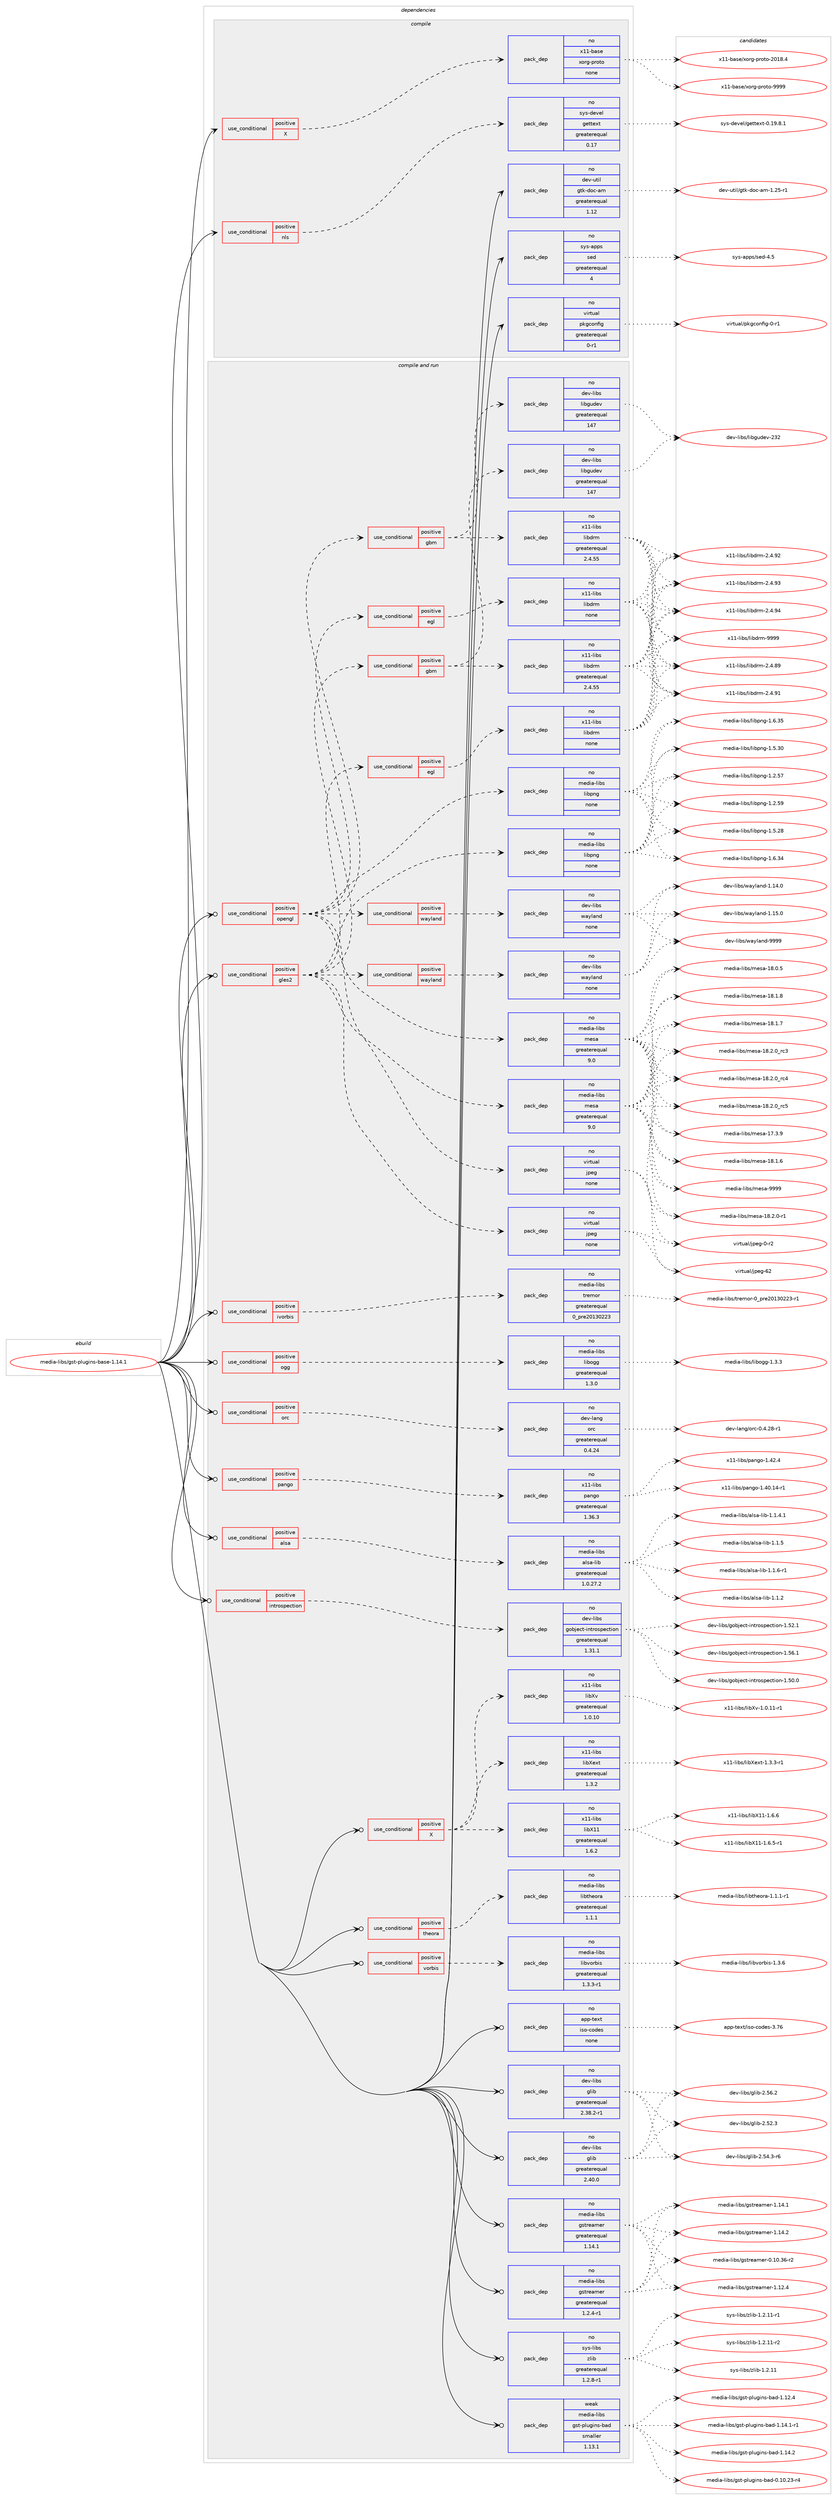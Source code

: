 digraph prolog {

# *************
# Graph options
# *************

newrank=true;
concentrate=true;
compound=true;
graph [rankdir=LR,fontname=Helvetica,fontsize=10,ranksep=1.5];#, ranksep=2.5, nodesep=0.2];
edge  [arrowhead=vee];
node  [fontname=Helvetica,fontsize=10];

# **********
# The ebuild
# **********

subgraph cluster_leftcol {
color=gray;
rank=same;
label=<<i>ebuild</i>>;
id [label="media-libs/gst-plugins-base-1.14.1", color=red, width=4, href="../media-libs/gst-plugins-base-1.14.1.svg"];
}

# ****************
# The dependencies
# ****************

subgraph cluster_midcol {
color=gray;
label=<<i>dependencies</i>>;
subgraph cluster_compile {
fillcolor="#eeeeee";
style=filled;
label=<<i>compile</i>>;
subgraph cond2302 {
dependency6822 [label=<<TABLE BORDER="0" CELLBORDER="1" CELLSPACING="0" CELLPADDING="4"><TR><TD ROWSPAN="3" CELLPADDING="10">use_conditional</TD></TR><TR><TD>positive</TD></TR><TR><TD>X</TD></TR></TABLE>>, shape=none, color=red];
subgraph pack4398 {
dependency6823 [label=<<TABLE BORDER="0" CELLBORDER="1" CELLSPACING="0" CELLPADDING="4" WIDTH="220"><TR><TD ROWSPAN="6" CELLPADDING="30">pack_dep</TD></TR><TR><TD WIDTH="110">no</TD></TR><TR><TD>x11-base</TD></TR><TR><TD>xorg-proto</TD></TR><TR><TD>none</TD></TR><TR><TD></TD></TR></TABLE>>, shape=none, color=blue];
}
dependency6822:e -> dependency6823:w [weight=20,style="dashed",arrowhead="vee"];
}
id:e -> dependency6822:w [weight=20,style="solid",arrowhead="vee"];
subgraph cond2303 {
dependency6824 [label=<<TABLE BORDER="0" CELLBORDER="1" CELLSPACING="0" CELLPADDING="4"><TR><TD ROWSPAN="3" CELLPADDING="10">use_conditional</TD></TR><TR><TD>positive</TD></TR><TR><TD>nls</TD></TR></TABLE>>, shape=none, color=red];
subgraph pack4399 {
dependency6825 [label=<<TABLE BORDER="0" CELLBORDER="1" CELLSPACING="0" CELLPADDING="4" WIDTH="220"><TR><TD ROWSPAN="6" CELLPADDING="30">pack_dep</TD></TR><TR><TD WIDTH="110">no</TD></TR><TR><TD>sys-devel</TD></TR><TR><TD>gettext</TD></TR><TR><TD>greaterequal</TD></TR><TR><TD>0.17</TD></TR></TABLE>>, shape=none, color=blue];
}
dependency6824:e -> dependency6825:w [weight=20,style="dashed",arrowhead="vee"];
}
id:e -> dependency6824:w [weight=20,style="solid",arrowhead="vee"];
subgraph pack4400 {
dependency6826 [label=<<TABLE BORDER="0" CELLBORDER="1" CELLSPACING="0" CELLPADDING="4" WIDTH="220"><TR><TD ROWSPAN="6" CELLPADDING="30">pack_dep</TD></TR><TR><TD WIDTH="110">no</TD></TR><TR><TD>dev-util</TD></TR><TR><TD>gtk-doc-am</TD></TR><TR><TD>greaterequal</TD></TR><TR><TD>1.12</TD></TR></TABLE>>, shape=none, color=blue];
}
id:e -> dependency6826:w [weight=20,style="solid",arrowhead="vee"];
subgraph pack4401 {
dependency6827 [label=<<TABLE BORDER="0" CELLBORDER="1" CELLSPACING="0" CELLPADDING="4" WIDTH="220"><TR><TD ROWSPAN="6" CELLPADDING="30">pack_dep</TD></TR><TR><TD WIDTH="110">no</TD></TR><TR><TD>sys-apps</TD></TR><TR><TD>sed</TD></TR><TR><TD>greaterequal</TD></TR><TR><TD>4</TD></TR></TABLE>>, shape=none, color=blue];
}
id:e -> dependency6827:w [weight=20,style="solid",arrowhead="vee"];
subgraph pack4402 {
dependency6828 [label=<<TABLE BORDER="0" CELLBORDER="1" CELLSPACING="0" CELLPADDING="4" WIDTH="220"><TR><TD ROWSPAN="6" CELLPADDING="30">pack_dep</TD></TR><TR><TD WIDTH="110">no</TD></TR><TR><TD>virtual</TD></TR><TR><TD>pkgconfig</TD></TR><TR><TD>greaterequal</TD></TR><TR><TD>0-r1</TD></TR></TABLE>>, shape=none, color=blue];
}
id:e -> dependency6828:w [weight=20,style="solid",arrowhead="vee"];
}
subgraph cluster_compileandrun {
fillcolor="#eeeeee";
style=filled;
label=<<i>compile and run</i>>;
subgraph cond2304 {
dependency6829 [label=<<TABLE BORDER="0" CELLBORDER="1" CELLSPACING="0" CELLPADDING="4"><TR><TD ROWSPAN="3" CELLPADDING="10">use_conditional</TD></TR><TR><TD>positive</TD></TR><TR><TD>X</TD></TR></TABLE>>, shape=none, color=red];
subgraph pack4403 {
dependency6830 [label=<<TABLE BORDER="0" CELLBORDER="1" CELLSPACING="0" CELLPADDING="4" WIDTH="220"><TR><TD ROWSPAN="6" CELLPADDING="30">pack_dep</TD></TR><TR><TD WIDTH="110">no</TD></TR><TR><TD>x11-libs</TD></TR><TR><TD>libX11</TD></TR><TR><TD>greaterequal</TD></TR><TR><TD>1.6.2</TD></TR></TABLE>>, shape=none, color=blue];
}
dependency6829:e -> dependency6830:w [weight=20,style="dashed",arrowhead="vee"];
subgraph pack4404 {
dependency6831 [label=<<TABLE BORDER="0" CELLBORDER="1" CELLSPACING="0" CELLPADDING="4" WIDTH="220"><TR><TD ROWSPAN="6" CELLPADDING="30">pack_dep</TD></TR><TR><TD WIDTH="110">no</TD></TR><TR><TD>x11-libs</TD></TR><TR><TD>libXext</TD></TR><TR><TD>greaterequal</TD></TR><TR><TD>1.3.2</TD></TR></TABLE>>, shape=none, color=blue];
}
dependency6829:e -> dependency6831:w [weight=20,style="dashed",arrowhead="vee"];
subgraph pack4405 {
dependency6832 [label=<<TABLE BORDER="0" CELLBORDER="1" CELLSPACING="0" CELLPADDING="4" WIDTH="220"><TR><TD ROWSPAN="6" CELLPADDING="30">pack_dep</TD></TR><TR><TD WIDTH="110">no</TD></TR><TR><TD>x11-libs</TD></TR><TR><TD>libXv</TD></TR><TR><TD>greaterequal</TD></TR><TR><TD>1.0.10</TD></TR></TABLE>>, shape=none, color=blue];
}
dependency6829:e -> dependency6832:w [weight=20,style="dashed",arrowhead="vee"];
}
id:e -> dependency6829:w [weight=20,style="solid",arrowhead="odotvee"];
subgraph cond2305 {
dependency6833 [label=<<TABLE BORDER="0" CELLBORDER="1" CELLSPACING="0" CELLPADDING="4"><TR><TD ROWSPAN="3" CELLPADDING="10">use_conditional</TD></TR><TR><TD>positive</TD></TR><TR><TD>alsa</TD></TR></TABLE>>, shape=none, color=red];
subgraph pack4406 {
dependency6834 [label=<<TABLE BORDER="0" CELLBORDER="1" CELLSPACING="0" CELLPADDING="4" WIDTH="220"><TR><TD ROWSPAN="6" CELLPADDING="30">pack_dep</TD></TR><TR><TD WIDTH="110">no</TD></TR><TR><TD>media-libs</TD></TR><TR><TD>alsa-lib</TD></TR><TR><TD>greaterequal</TD></TR><TR><TD>1.0.27.2</TD></TR></TABLE>>, shape=none, color=blue];
}
dependency6833:e -> dependency6834:w [weight=20,style="dashed",arrowhead="vee"];
}
id:e -> dependency6833:w [weight=20,style="solid",arrowhead="odotvee"];
subgraph cond2306 {
dependency6835 [label=<<TABLE BORDER="0" CELLBORDER="1" CELLSPACING="0" CELLPADDING="4"><TR><TD ROWSPAN="3" CELLPADDING="10">use_conditional</TD></TR><TR><TD>positive</TD></TR><TR><TD>gles2</TD></TR></TABLE>>, shape=none, color=red];
subgraph pack4407 {
dependency6836 [label=<<TABLE BORDER="0" CELLBORDER="1" CELLSPACING="0" CELLPADDING="4" WIDTH="220"><TR><TD ROWSPAN="6" CELLPADDING="30">pack_dep</TD></TR><TR><TD WIDTH="110">no</TD></TR><TR><TD>media-libs</TD></TR><TR><TD>mesa</TD></TR><TR><TD>greaterequal</TD></TR><TR><TD>9.0</TD></TR></TABLE>>, shape=none, color=blue];
}
dependency6835:e -> dependency6836:w [weight=20,style="dashed",arrowhead="vee"];
subgraph cond2307 {
dependency6837 [label=<<TABLE BORDER="0" CELLBORDER="1" CELLSPACING="0" CELLPADDING="4"><TR><TD ROWSPAN="3" CELLPADDING="10">use_conditional</TD></TR><TR><TD>positive</TD></TR><TR><TD>egl</TD></TR></TABLE>>, shape=none, color=red];
subgraph pack4408 {
dependency6838 [label=<<TABLE BORDER="0" CELLBORDER="1" CELLSPACING="0" CELLPADDING="4" WIDTH="220"><TR><TD ROWSPAN="6" CELLPADDING="30">pack_dep</TD></TR><TR><TD WIDTH="110">no</TD></TR><TR><TD>x11-libs</TD></TR><TR><TD>libdrm</TD></TR><TR><TD>none</TD></TR><TR><TD></TD></TR></TABLE>>, shape=none, color=blue];
}
dependency6837:e -> dependency6838:w [weight=20,style="dashed",arrowhead="vee"];
}
dependency6835:e -> dependency6837:w [weight=20,style="dashed",arrowhead="vee"];
subgraph cond2308 {
dependency6839 [label=<<TABLE BORDER="0" CELLBORDER="1" CELLSPACING="0" CELLPADDING="4"><TR><TD ROWSPAN="3" CELLPADDING="10">use_conditional</TD></TR><TR><TD>positive</TD></TR><TR><TD>gbm</TD></TR></TABLE>>, shape=none, color=red];
subgraph pack4409 {
dependency6840 [label=<<TABLE BORDER="0" CELLBORDER="1" CELLSPACING="0" CELLPADDING="4" WIDTH="220"><TR><TD ROWSPAN="6" CELLPADDING="30">pack_dep</TD></TR><TR><TD WIDTH="110">no</TD></TR><TR><TD>dev-libs</TD></TR><TR><TD>libgudev</TD></TR><TR><TD>greaterequal</TD></TR><TR><TD>147</TD></TR></TABLE>>, shape=none, color=blue];
}
dependency6839:e -> dependency6840:w [weight=20,style="dashed",arrowhead="vee"];
subgraph pack4410 {
dependency6841 [label=<<TABLE BORDER="0" CELLBORDER="1" CELLSPACING="0" CELLPADDING="4" WIDTH="220"><TR><TD ROWSPAN="6" CELLPADDING="30">pack_dep</TD></TR><TR><TD WIDTH="110">no</TD></TR><TR><TD>x11-libs</TD></TR><TR><TD>libdrm</TD></TR><TR><TD>greaterequal</TD></TR><TR><TD>2.4.55</TD></TR></TABLE>>, shape=none, color=blue];
}
dependency6839:e -> dependency6841:w [weight=20,style="dashed",arrowhead="vee"];
}
dependency6835:e -> dependency6839:w [weight=20,style="dashed",arrowhead="vee"];
subgraph cond2309 {
dependency6842 [label=<<TABLE BORDER="0" CELLBORDER="1" CELLSPACING="0" CELLPADDING="4"><TR><TD ROWSPAN="3" CELLPADDING="10">use_conditional</TD></TR><TR><TD>positive</TD></TR><TR><TD>wayland</TD></TR></TABLE>>, shape=none, color=red];
subgraph pack4411 {
dependency6843 [label=<<TABLE BORDER="0" CELLBORDER="1" CELLSPACING="0" CELLPADDING="4" WIDTH="220"><TR><TD ROWSPAN="6" CELLPADDING="30">pack_dep</TD></TR><TR><TD WIDTH="110">no</TD></TR><TR><TD>dev-libs</TD></TR><TR><TD>wayland</TD></TR><TR><TD>none</TD></TR><TR><TD></TD></TR></TABLE>>, shape=none, color=blue];
}
dependency6842:e -> dependency6843:w [weight=20,style="dashed",arrowhead="vee"];
}
dependency6835:e -> dependency6842:w [weight=20,style="dashed",arrowhead="vee"];
subgraph pack4412 {
dependency6844 [label=<<TABLE BORDER="0" CELLBORDER="1" CELLSPACING="0" CELLPADDING="4" WIDTH="220"><TR><TD ROWSPAN="6" CELLPADDING="30">pack_dep</TD></TR><TR><TD WIDTH="110">no</TD></TR><TR><TD>media-libs</TD></TR><TR><TD>libpng</TD></TR><TR><TD>none</TD></TR><TR><TD></TD></TR></TABLE>>, shape=none, color=blue];
}
dependency6835:e -> dependency6844:w [weight=20,style="dashed",arrowhead="vee"];
subgraph pack4413 {
dependency6845 [label=<<TABLE BORDER="0" CELLBORDER="1" CELLSPACING="0" CELLPADDING="4" WIDTH="220"><TR><TD ROWSPAN="6" CELLPADDING="30">pack_dep</TD></TR><TR><TD WIDTH="110">no</TD></TR><TR><TD>virtual</TD></TR><TR><TD>jpeg</TD></TR><TR><TD>none</TD></TR><TR><TD></TD></TR></TABLE>>, shape=none, color=blue];
}
dependency6835:e -> dependency6845:w [weight=20,style="dashed",arrowhead="vee"];
}
id:e -> dependency6835:w [weight=20,style="solid",arrowhead="odotvee"];
subgraph cond2310 {
dependency6846 [label=<<TABLE BORDER="0" CELLBORDER="1" CELLSPACING="0" CELLPADDING="4"><TR><TD ROWSPAN="3" CELLPADDING="10">use_conditional</TD></TR><TR><TD>positive</TD></TR><TR><TD>introspection</TD></TR></TABLE>>, shape=none, color=red];
subgraph pack4414 {
dependency6847 [label=<<TABLE BORDER="0" CELLBORDER="1" CELLSPACING="0" CELLPADDING="4" WIDTH="220"><TR><TD ROWSPAN="6" CELLPADDING="30">pack_dep</TD></TR><TR><TD WIDTH="110">no</TD></TR><TR><TD>dev-libs</TD></TR><TR><TD>gobject-introspection</TD></TR><TR><TD>greaterequal</TD></TR><TR><TD>1.31.1</TD></TR></TABLE>>, shape=none, color=blue];
}
dependency6846:e -> dependency6847:w [weight=20,style="dashed",arrowhead="vee"];
}
id:e -> dependency6846:w [weight=20,style="solid",arrowhead="odotvee"];
subgraph cond2311 {
dependency6848 [label=<<TABLE BORDER="0" CELLBORDER="1" CELLSPACING="0" CELLPADDING="4"><TR><TD ROWSPAN="3" CELLPADDING="10">use_conditional</TD></TR><TR><TD>positive</TD></TR><TR><TD>ivorbis</TD></TR></TABLE>>, shape=none, color=red];
subgraph pack4415 {
dependency6849 [label=<<TABLE BORDER="0" CELLBORDER="1" CELLSPACING="0" CELLPADDING="4" WIDTH="220"><TR><TD ROWSPAN="6" CELLPADDING="30">pack_dep</TD></TR><TR><TD WIDTH="110">no</TD></TR><TR><TD>media-libs</TD></TR><TR><TD>tremor</TD></TR><TR><TD>greaterequal</TD></TR><TR><TD>0_pre20130223</TD></TR></TABLE>>, shape=none, color=blue];
}
dependency6848:e -> dependency6849:w [weight=20,style="dashed",arrowhead="vee"];
}
id:e -> dependency6848:w [weight=20,style="solid",arrowhead="odotvee"];
subgraph cond2312 {
dependency6850 [label=<<TABLE BORDER="0" CELLBORDER="1" CELLSPACING="0" CELLPADDING="4"><TR><TD ROWSPAN="3" CELLPADDING="10">use_conditional</TD></TR><TR><TD>positive</TD></TR><TR><TD>ogg</TD></TR></TABLE>>, shape=none, color=red];
subgraph pack4416 {
dependency6851 [label=<<TABLE BORDER="0" CELLBORDER="1" CELLSPACING="0" CELLPADDING="4" WIDTH="220"><TR><TD ROWSPAN="6" CELLPADDING="30">pack_dep</TD></TR><TR><TD WIDTH="110">no</TD></TR><TR><TD>media-libs</TD></TR><TR><TD>libogg</TD></TR><TR><TD>greaterequal</TD></TR><TR><TD>1.3.0</TD></TR></TABLE>>, shape=none, color=blue];
}
dependency6850:e -> dependency6851:w [weight=20,style="dashed",arrowhead="vee"];
}
id:e -> dependency6850:w [weight=20,style="solid",arrowhead="odotvee"];
subgraph cond2313 {
dependency6852 [label=<<TABLE BORDER="0" CELLBORDER="1" CELLSPACING="0" CELLPADDING="4"><TR><TD ROWSPAN="3" CELLPADDING="10">use_conditional</TD></TR><TR><TD>positive</TD></TR><TR><TD>opengl</TD></TR></TABLE>>, shape=none, color=red];
subgraph pack4417 {
dependency6853 [label=<<TABLE BORDER="0" CELLBORDER="1" CELLSPACING="0" CELLPADDING="4" WIDTH="220"><TR><TD ROWSPAN="6" CELLPADDING="30">pack_dep</TD></TR><TR><TD WIDTH="110">no</TD></TR><TR><TD>media-libs</TD></TR><TR><TD>mesa</TD></TR><TR><TD>greaterequal</TD></TR><TR><TD>9.0</TD></TR></TABLE>>, shape=none, color=blue];
}
dependency6852:e -> dependency6853:w [weight=20,style="dashed",arrowhead="vee"];
subgraph cond2314 {
dependency6854 [label=<<TABLE BORDER="0" CELLBORDER="1" CELLSPACING="0" CELLPADDING="4"><TR><TD ROWSPAN="3" CELLPADDING="10">use_conditional</TD></TR><TR><TD>positive</TD></TR><TR><TD>egl</TD></TR></TABLE>>, shape=none, color=red];
subgraph pack4418 {
dependency6855 [label=<<TABLE BORDER="0" CELLBORDER="1" CELLSPACING="0" CELLPADDING="4" WIDTH="220"><TR><TD ROWSPAN="6" CELLPADDING="30">pack_dep</TD></TR><TR><TD WIDTH="110">no</TD></TR><TR><TD>x11-libs</TD></TR><TR><TD>libdrm</TD></TR><TR><TD>none</TD></TR><TR><TD></TD></TR></TABLE>>, shape=none, color=blue];
}
dependency6854:e -> dependency6855:w [weight=20,style="dashed",arrowhead="vee"];
}
dependency6852:e -> dependency6854:w [weight=20,style="dashed",arrowhead="vee"];
subgraph cond2315 {
dependency6856 [label=<<TABLE BORDER="0" CELLBORDER="1" CELLSPACING="0" CELLPADDING="4"><TR><TD ROWSPAN="3" CELLPADDING="10">use_conditional</TD></TR><TR><TD>positive</TD></TR><TR><TD>gbm</TD></TR></TABLE>>, shape=none, color=red];
subgraph pack4419 {
dependency6857 [label=<<TABLE BORDER="0" CELLBORDER="1" CELLSPACING="0" CELLPADDING="4" WIDTH="220"><TR><TD ROWSPAN="6" CELLPADDING="30">pack_dep</TD></TR><TR><TD WIDTH="110">no</TD></TR><TR><TD>dev-libs</TD></TR><TR><TD>libgudev</TD></TR><TR><TD>greaterequal</TD></TR><TR><TD>147</TD></TR></TABLE>>, shape=none, color=blue];
}
dependency6856:e -> dependency6857:w [weight=20,style="dashed",arrowhead="vee"];
subgraph pack4420 {
dependency6858 [label=<<TABLE BORDER="0" CELLBORDER="1" CELLSPACING="0" CELLPADDING="4" WIDTH="220"><TR><TD ROWSPAN="6" CELLPADDING="30">pack_dep</TD></TR><TR><TD WIDTH="110">no</TD></TR><TR><TD>x11-libs</TD></TR><TR><TD>libdrm</TD></TR><TR><TD>greaterequal</TD></TR><TR><TD>2.4.55</TD></TR></TABLE>>, shape=none, color=blue];
}
dependency6856:e -> dependency6858:w [weight=20,style="dashed",arrowhead="vee"];
}
dependency6852:e -> dependency6856:w [weight=20,style="dashed",arrowhead="vee"];
subgraph cond2316 {
dependency6859 [label=<<TABLE BORDER="0" CELLBORDER="1" CELLSPACING="0" CELLPADDING="4"><TR><TD ROWSPAN="3" CELLPADDING="10">use_conditional</TD></TR><TR><TD>positive</TD></TR><TR><TD>wayland</TD></TR></TABLE>>, shape=none, color=red];
subgraph pack4421 {
dependency6860 [label=<<TABLE BORDER="0" CELLBORDER="1" CELLSPACING="0" CELLPADDING="4" WIDTH="220"><TR><TD ROWSPAN="6" CELLPADDING="30">pack_dep</TD></TR><TR><TD WIDTH="110">no</TD></TR><TR><TD>dev-libs</TD></TR><TR><TD>wayland</TD></TR><TR><TD>none</TD></TR><TR><TD></TD></TR></TABLE>>, shape=none, color=blue];
}
dependency6859:e -> dependency6860:w [weight=20,style="dashed",arrowhead="vee"];
}
dependency6852:e -> dependency6859:w [weight=20,style="dashed",arrowhead="vee"];
subgraph pack4422 {
dependency6861 [label=<<TABLE BORDER="0" CELLBORDER="1" CELLSPACING="0" CELLPADDING="4" WIDTH="220"><TR><TD ROWSPAN="6" CELLPADDING="30">pack_dep</TD></TR><TR><TD WIDTH="110">no</TD></TR><TR><TD>media-libs</TD></TR><TR><TD>libpng</TD></TR><TR><TD>none</TD></TR><TR><TD></TD></TR></TABLE>>, shape=none, color=blue];
}
dependency6852:e -> dependency6861:w [weight=20,style="dashed",arrowhead="vee"];
subgraph pack4423 {
dependency6862 [label=<<TABLE BORDER="0" CELLBORDER="1" CELLSPACING="0" CELLPADDING="4" WIDTH="220"><TR><TD ROWSPAN="6" CELLPADDING="30">pack_dep</TD></TR><TR><TD WIDTH="110">no</TD></TR><TR><TD>virtual</TD></TR><TR><TD>jpeg</TD></TR><TR><TD>none</TD></TR><TR><TD></TD></TR></TABLE>>, shape=none, color=blue];
}
dependency6852:e -> dependency6862:w [weight=20,style="dashed",arrowhead="vee"];
}
id:e -> dependency6852:w [weight=20,style="solid",arrowhead="odotvee"];
subgraph cond2317 {
dependency6863 [label=<<TABLE BORDER="0" CELLBORDER="1" CELLSPACING="0" CELLPADDING="4"><TR><TD ROWSPAN="3" CELLPADDING="10">use_conditional</TD></TR><TR><TD>positive</TD></TR><TR><TD>orc</TD></TR></TABLE>>, shape=none, color=red];
subgraph pack4424 {
dependency6864 [label=<<TABLE BORDER="0" CELLBORDER="1" CELLSPACING="0" CELLPADDING="4" WIDTH="220"><TR><TD ROWSPAN="6" CELLPADDING="30">pack_dep</TD></TR><TR><TD WIDTH="110">no</TD></TR><TR><TD>dev-lang</TD></TR><TR><TD>orc</TD></TR><TR><TD>greaterequal</TD></TR><TR><TD>0.4.24</TD></TR></TABLE>>, shape=none, color=blue];
}
dependency6863:e -> dependency6864:w [weight=20,style="dashed",arrowhead="vee"];
}
id:e -> dependency6863:w [weight=20,style="solid",arrowhead="odotvee"];
subgraph cond2318 {
dependency6865 [label=<<TABLE BORDER="0" CELLBORDER="1" CELLSPACING="0" CELLPADDING="4"><TR><TD ROWSPAN="3" CELLPADDING="10">use_conditional</TD></TR><TR><TD>positive</TD></TR><TR><TD>pango</TD></TR></TABLE>>, shape=none, color=red];
subgraph pack4425 {
dependency6866 [label=<<TABLE BORDER="0" CELLBORDER="1" CELLSPACING="0" CELLPADDING="4" WIDTH="220"><TR><TD ROWSPAN="6" CELLPADDING="30">pack_dep</TD></TR><TR><TD WIDTH="110">no</TD></TR><TR><TD>x11-libs</TD></TR><TR><TD>pango</TD></TR><TR><TD>greaterequal</TD></TR><TR><TD>1.36.3</TD></TR></TABLE>>, shape=none, color=blue];
}
dependency6865:e -> dependency6866:w [weight=20,style="dashed",arrowhead="vee"];
}
id:e -> dependency6865:w [weight=20,style="solid",arrowhead="odotvee"];
subgraph cond2319 {
dependency6867 [label=<<TABLE BORDER="0" CELLBORDER="1" CELLSPACING="0" CELLPADDING="4"><TR><TD ROWSPAN="3" CELLPADDING="10">use_conditional</TD></TR><TR><TD>positive</TD></TR><TR><TD>theora</TD></TR></TABLE>>, shape=none, color=red];
subgraph pack4426 {
dependency6868 [label=<<TABLE BORDER="0" CELLBORDER="1" CELLSPACING="0" CELLPADDING="4" WIDTH="220"><TR><TD ROWSPAN="6" CELLPADDING="30">pack_dep</TD></TR><TR><TD WIDTH="110">no</TD></TR><TR><TD>media-libs</TD></TR><TR><TD>libtheora</TD></TR><TR><TD>greaterequal</TD></TR><TR><TD>1.1.1</TD></TR></TABLE>>, shape=none, color=blue];
}
dependency6867:e -> dependency6868:w [weight=20,style="dashed",arrowhead="vee"];
}
id:e -> dependency6867:w [weight=20,style="solid",arrowhead="odotvee"];
subgraph cond2320 {
dependency6869 [label=<<TABLE BORDER="0" CELLBORDER="1" CELLSPACING="0" CELLPADDING="4"><TR><TD ROWSPAN="3" CELLPADDING="10">use_conditional</TD></TR><TR><TD>positive</TD></TR><TR><TD>vorbis</TD></TR></TABLE>>, shape=none, color=red];
subgraph pack4427 {
dependency6870 [label=<<TABLE BORDER="0" CELLBORDER="1" CELLSPACING="0" CELLPADDING="4" WIDTH="220"><TR><TD ROWSPAN="6" CELLPADDING="30">pack_dep</TD></TR><TR><TD WIDTH="110">no</TD></TR><TR><TD>media-libs</TD></TR><TR><TD>libvorbis</TD></TR><TR><TD>greaterequal</TD></TR><TR><TD>1.3.3-r1</TD></TR></TABLE>>, shape=none, color=blue];
}
dependency6869:e -> dependency6870:w [weight=20,style="dashed",arrowhead="vee"];
}
id:e -> dependency6869:w [weight=20,style="solid",arrowhead="odotvee"];
subgraph pack4428 {
dependency6871 [label=<<TABLE BORDER="0" CELLBORDER="1" CELLSPACING="0" CELLPADDING="4" WIDTH="220"><TR><TD ROWSPAN="6" CELLPADDING="30">pack_dep</TD></TR><TR><TD WIDTH="110">no</TD></TR><TR><TD>app-text</TD></TR><TR><TD>iso-codes</TD></TR><TR><TD>none</TD></TR><TR><TD></TD></TR></TABLE>>, shape=none, color=blue];
}
id:e -> dependency6871:w [weight=20,style="solid",arrowhead="odotvee"];
subgraph pack4429 {
dependency6872 [label=<<TABLE BORDER="0" CELLBORDER="1" CELLSPACING="0" CELLPADDING="4" WIDTH="220"><TR><TD ROWSPAN="6" CELLPADDING="30">pack_dep</TD></TR><TR><TD WIDTH="110">no</TD></TR><TR><TD>dev-libs</TD></TR><TR><TD>glib</TD></TR><TR><TD>greaterequal</TD></TR><TR><TD>2.38.2-r1</TD></TR></TABLE>>, shape=none, color=blue];
}
id:e -> dependency6872:w [weight=20,style="solid",arrowhead="odotvee"];
subgraph pack4430 {
dependency6873 [label=<<TABLE BORDER="0" CELLBORDER="1" CELLSPACING="0" CELLPADDING="4" WIDTH="220"><TR><TD ROWSPAN="6" CELLPADDING="30">pack_dep</TD></TR><TR><TD WIDTH="110">no</TD></TR><TR><TD>dev-libs</TD></TR><TR><TD>glib</TD></TR><TR><TD>greaterequal</TD></TR><TR><TD>2.40.0</TD></TR></TABLE>>, shape=none, color=blue];
}
id:e -> dependency6873:w [weight=20,style="solid",arrowhead="odotvee"];
subgraph pack4431 {
dependency6874 [label=<<TABLE BORDER="0" CELLBORDER="1" CELLSPACING="0" CELLPADDING="4" WIDTH="220"><TR><TD ROWSPAN="6" CELLPADDING="30">pack_dep</TD></TR><TR><TD WIDTH="110">no</TD></TR><TR><TD>media-libs</TD></TR><TR><TD>gstreamer</TD></TR><TR><TD>greaterequal</TD></TR><TR><TD>1.14.1</TD></TR></TABLE>>, shape=none, color=blue];
}
id:e -> dependency6874:w [weight=20,style="solid",arrowhead="odotvee"];
subgraph pack4432 {
dependency6875 [label=<<TABLE BORDER="0" CELLBORDER="1" CELLSPACING="0" CELLPADDING="4" WIDTH="220"><TR><TD ROWSPAN="6" CELLPADDING="30">pack_dep</TD></TR><TR><TD WIDTH="110">no</TD></TR><TR><TD>media-libs</TD></TR><TR><TD>gstreamer</TD></TR><TR><TD>greaterequal</TD></TR><TR><TD>1.2.4-r1</TD></TR></TABLE>>, shape=none, color=blue];
}
id:e -> dependency6875:w [weight=20,style="solid",arrowhead="odotvee"];
subgraph pack4433 {
dependency6876 [label=<<TABLE BORDER="0" CELLBORDER="1" CELLSPACING="0" CELLPADDING="4" WIDTH="220"><TR><TD ROWSPAN="6" CELLPADDING="30">pack_dep</TD></TR><TR><TD WIDTH="110">no</TD></TR><TR><TD>sys-libs</TD></TR><TR><TD>zlib</TD></TR><TR><TD>greaterequal</TD></TR><TR><TD>1.2.8-r1</TD></TR></TABLE>>, shape=none, color=blue];
}
id:e -> dependency6876:w [weight=20,style="solid",arrowhead="odotvee"];
subgraph pack4434 {
dependency6877 [label=<<TABLE BORDER="0" CELLBORDER="1" CELLSPACING="0" CELLPADDING="4" WIDTH="220"><TR><TD ROWSPAN="6" CELLPADDING="30">pack_dep</TD></TR><TR><TD WIDTH="110">weak</TD></TR><TR><TD>media-libs</TD></TR><TR><TD>gst-plugins-bad</TD></TR><TR><TD>smaller</TD></TR><TR><TD>1.13.1</TD></TR></TABLE>>, shape=none, color=blue];
}
id:e -> dependency6877:w [weight=20,style="solid",arrowhead="odotvee"];
}
subgraph cluster_run {
fillcolor="#eeeeee";
style=filled;
label=<<i>run</i>>;
}
}

# **************
# The candidates
# **************

subgraph cluster_choices {
rank=same;
color=gray;
label=<<i>candidates</i>>;

subgraph choice4398 {
color=black;
nodesep=1;
choice1204949459897115101471201111141034511211411111611145504849564652 [label="x11-base/xorg-proto-2018.4", color=red, width=4,href="../x11-base/xorg-proto-2018.4.svg"];
choice120494945989711510147120111114103451121141111161114557575757 [label="x11-base/xorg-proto-9999", color=red, width=4,href="../x11-base/xorg-proto-9999.svg"];
dependency6823:e -> choice1204949459897115101471201111141034511211411111611145504849564652:w [style=dotted,weight="100"];
dependency6823:e -> choice120494945989711510147120111114103451121141111161114557575757:w [style=dotted,weight="100"];
}
subgraph choice4399 {
color=black;
nodesep=1;
choice1151211154510010111810110847103101116116101120116454846495746564649 [label="sys-devel/gettext-0.19.8.1", color=red, width=4,href="../sys-devel/gettext-0.19.8.1.svg"];
dependency6825:e -> choice1151211154510010111810110847103101116116101120116454846495746564649:w [style=dotted,weight="100"];
}
subgraph choice4400 {
color=black;
nodesep=1;
choice10010111845117116105108471031161074510011199459710945494650534511449 [label="dev-util/gtk-doc-am-1.25-r1", color=red, width=4,href="../dev-util/gtk-doc-am-1.25-r1.svg"];
dependency6826:e -> choice10010111845117116105108471031161074510011199459710945494650534511449:w [style=dotted,weight="100"];
}
subgraph choice4401 {
color=black;
nodesep=1;
choice11512111545971121121154711510110045524653 [label="sys-apps/sed-4.5", color=red, width=4,href="../sys-apps/sed-4.5.svg"];
dependency6827:e -> choice11512111545971121121154711510110045524653:w [style=dotted,weight="100"];
}
subgraph choice4402 {
color=black;
nodesep=1;
choice11810511411611797108471121071039911111010210510345484511449 [label="virtual/pkgconfig-0-r1", color=red, width=4,href="../virtual/pkgconfig-0-r1.svg"];
dependency6828:e -> choice11810511411611797108471121071039911111010210510345484511449:w [style=dotted,weight="100"];
}
subgraph choice4403 {
color=black;
nodesep=1;
choice1204949451081059811547108105988849494549465446534511449 [label="x11-libs/libX11-1.6.5-r1", color=red, width=4,href="../x11-libs/libX11-1.6.5-r1.svg"];
choice120494945108105981154710810598884949454946544654 [label="x11-libs/libX11-1.6.6", color=red, width=4,href="../x11-libs/libX11-1.6.6.svg"];
dependency6830:e -> choice1204949451081059811547108105988849494549465446534511449:w [style=dotted,weight="100"];
dependency6830:e -> choice120494945108105981154710810598884949454946544654:w [style=dotted,weight="100"];
}
subgraph choice4404 {
color=black;
nodesep=1;
choice120494945108105981154710810598881011201164549465146514511449 [label="x11-libs/libXext-1.3.3-r1", color=red, width=4,href="../x11-libs/libXext-1.3.3-r1.svg"];
dependency6831:e -> choice120494945108105981154710810598881011201164549465146514511449:w [style=dotted,weight="100"];
}
subgraph choice4405 {
color=black;
nodesep=1;
choice12049494510810598115471081059888118454946484649494511449 [label="x11-libs/libXv-1.0.11-r1", color=red, width=4,href="../x11-libs/libXv-1.0.11-r1.svg"];
dependency6832:e -> choice12049494510810598115471081059888118454946484649494511449:w [style=dotted,weight="100"];
}
subgraph choice4406 {
color=black;
nodesep=1;
choice1091011001059745108105981154797108115974510810598454946494650 [label="media-libs/alsa-lib-1.1.2", color=red, width=4,href="../media-libs/alsa-lib-1.1.2.svg"];
choice10910110010597451081059811547971081159745108105984549464946524649 [label="media-libs/alsa-lib-1.1.4.1", color=red, width=4,href="../media-libs/alsa-lib-1.1.4.1.svg"];
choice1091011001059745108105981154797108115974510810598454946494653 [label="media-libs/alsa-lib-1.1.5", color=red, width=4,href="../media-libs/alsa-lib-1.1.5.svg"];
choice10910110010597451081059811547971081159745108105984549464946544511449 [label="media-libs/alsa-lib-1.1.6-r1", color=red, width=4,href="../media-libs/alsa-lib-1.1.6-r1.svg"];
dependency6834:e -> choice1091011001059745108105981154797108115974510810598454946494650:w [style=dotted,weight="100"];
dependency6834:e -> choice10910110010597451081059811547971081159745108105984549464946524649:w [style=dotted,weight="100"];
dependency6834:e -> choice1091011001059745108105981154797108115974510810598454946494653:w [style=dotted,weight="100"];
dependency6834:e -> choice10910110010597451081059811547971081159745108105984549464946544511449:w [style=dotted,weight="100"];
}
subgraph choice4407 {
color=black;
nodesep=1;
choice109101100105974510810598115471091011159745495646484653 [label="media-libs/mesa-18.0.5", color=red, width=4,href="../media-libs/mesa-18.0.5.svg"];
choice109101100105974510810598115471091011159745495646494655 [label="media-libs/mesa-18.1.7", color=red, width=4,href="../media-libs/mesa-18.1.7.svg"];
choice109101100105974510810598115471091011159745495646504648951149951 [label="media-libs/mesa-18.2.0_rc3", color=red, width=4,href="../media-libs/mesa-18.2.0_rc3.svg"];
choice109101100105974510810598115471091011159745495646504648951149952 [label="media-libs/mesa-18.2.0_rc4", color=red, width=4,href="../media-libs/mesa-18.2.0_rc4.svg"];
choice109101100105974510810598115471091011159745495646504648951149953 [label="media-libs/mesa-18.2.0_rc5", color=red, width=4,href="../media-libs/mesa-18.2.0_rc5.svg"];
choice109101100105974510810598115471091011159745495546514657 [label="media-libs/mesa-17.3.9", color=red, width=4,href="../media-libs/mesa-17.3.9.svg"];
choice109101100105974510810598115471091011159745495646494654 [label="media-libs/mesa-18.1.6", color=red, width=4,href="../media-libs/mesa-18.1.6.svg"];
choice109101100105974510810598115471091011159745495646494656 [label="media-libs/mesa-18.1.8", color=red, width=4,href="../media-libs/mesa-18.1.8.svg"];
choice1091011001059745108105981154710910111597454956465046484511449 [label="media-libs/mesa-18.2.0-r1", color=red, width=4,href="../media-libs/mesa-18.2.0-r1.svg"];
choice10910110010597451081059811547109101115974557575757 [label="media-libs/mesa-9999", color=red, width=4,href="../media-libs/mesa-9999.svg"];
dependency6836:e -> choice109101100105974510810598115471091011159745495646484653:w [style=dotted,weight="100"];
dependency6836:e -> choice109101100105974510810598115471091011159745495646494655:w [style=dotted,weight="100"];
dependency6836:e -> choice109101100105974510810598115471091011159745495646504648951149951:w [style=dotted,weight="100"];
dependency6836:e -> choice109101100105974510810598115471091011159745495646504648951149952:w [style=dotted,weight="100"];
dependency6836:e -> choice109101100105974510810598115471091011159745495646504648951149953:w [style=dotted,weight="100"];
dependency6836:e -> choice109101100105974510810598115471091011159745495546514657:w [style=dotted,weight="100"];
dependency6836:e -> choice109101100105974510810598115471091011159745495646494654:w [style=dotted,weight="100"];
dependency6836:e -> choice109101100105974510810598115471091011159745495646494656:w [style=dotted,weight="100"];
dependency6836:e -> choice1091011001059745108105981154710910111597454956465046484511449:w [style=dotted,weight="100"];
dependency6836:e -> choice10910110010597451081059811547109101115974557575757:w [style=dotted,weight="100"];
}
subgraph choice4408 {
color=black;
nodesep=1;
choice12049494510810598115471081059810011410945504652465657 [label="x11-libs/libdrm-2.4.89", color=red, width=4,href="../x11-libs/libdrm-2.4.89.svg"];
choice12049494510810598115471081059810011410945504652465749 [label="x11-libs/libdrm-2.4.91", color=red, width=4,href="../x11-libs/libdrm-2.4.91.svg"];
choice12049494510810598115471081059810011410945504652465750 [label="x11-libs/libdrm-2.4.92", color=red, width=4,href="../x11-libs/libdrm-2.4.92.svg"];
choice12049494510810598115471081059810011410945504652465751 [label="x11-libs/libdrm-2.4.93", color=red, width=4,href="../x11-libs/libdrm-2.4.93.svg"];
choice12049494510810598115471081059810011410945504652465752 [label="x11-libs/libdrm-2.4.94", color=red, width=4,href="../x11-libs/libdrm-2.4.94.svg"];
choice1204949451081059811547108105981001141094557575757 [label="x11-libs/libdrm-9999", color=red, width=4,href="../x11-libs/libdrm-9999.svg"];
dependency6838:e -> choice12049494510810598115471081059810011410945504652465657:w [style=dotted,weight="100"];
dependency6838:e -> choice12049494510810598115471081059810011410945504652465749:w [style=dotted,weight="100"];
dependency6838:e -> choice12049494510810598115471081059810011410945504652465750:w [style=dotted,weight="100"];
dependency6838:e -> choice12049494510810598115471081059810011410945504652465751:w [style=dotted,weight="100"];
dependency6838:e -> choice12049494510810598115471081059810011410945504652465752:w [style=dotted,weight="100"];
dependency6838:e -> choice1204949451081059811547108105981001141094557575757:w [style=dotted,weight="100"];
}
subgraph choice4409 {
color=black;
nodesep=1;
choice1001011184510810598115471081059810311710010111845505150 [label="dev-libs/libgudev-232", color=red, width=4,href="../dev-libs/libgudev-232.svg"];
dependency6840:e -> choice1001011184510810598115471081059810311710010111845505150:w [style=dotted,weight="100"];
}
subgraph choice4410 {
color=black;
nodesep=1;
choice12049494510810598115471081059810011410945504652465657 [label="x11-libs/libdrm-2.4.89", color=red, width=4,href="../x11-libs/libdrm-2.4.89.svg"];
choice12049494510810598115471081059810011410945504652465749 [label="x11-libs/libdrm-2.4.91", color=red, width=4,href="../x11-libs/libdrm-2.4.91.svg"];
choice12049494510810598115471081059810011410945504652465750 [label="x11-libs/libdrm-2.4.92", color=red, width=4,href="../x11-libs/libdrm-2.4.92.svg"];
choice12049494510810598115471081059810011410945504652465751 [label="x11-libs/libdrm-2.4.93", color=red, width=4,href="../x11-libs/libdrm-2.4.93.svg"];
choice12049494510810598115471081059810011410945504652465752 [label="x11-libs/libdrm-2.4.94", color=red, width=4,href="../x11-libs/libdrm-2.4.94.svg"];
choice1204949451081059811547108105981001141094557575757 [label="x11-libs/libdrm-9999", color=red, width=4,href="../x11-libs/libdrm-9999.svg"];
dependency6841:e -> choice12049494510810598115471081059810011410945504652465657:w [style=dotted,weight="100"];
dependency6841:e -> choice12049494510810598115471081059810011410945504652465749:w [style=dotted,weight="100"];
dependency6841:e -> choice12049494510810598115471081059810011410945504652465750:w [style=dotted,weight="100"];
dependency6841:e -> choice12049494510810598115471081059810011410945504652465751:w [style=dotted,weight="100"];
dependency6841:e -> choice12049494510810598115471081059810011410945504652465752:w [style=dotted,weight="100"];
dependency6841:e -> choice1204949451081059811547108105981001141094557575757:w [style=dotted,weight="100"];
}
subgraph choice4411 {
color=black;
nodesep=1;
choice100101118451081059811547119971211089711010045494649524648 [label="dev-libs/wayland-1.14.0", color=red, width=4,href="../dev-libs/wayland-1.14.0.svg"];
choice100101118451081059811547119971211089711010045494649534648 [label="dev-libs/wayland-1.15.0", color=red, width=4,href="../dev-libs/wayland-1.15.0.svg"];
choice10010111845108105981154711997121108971101004557575757 [label="dev-libs/wayland-9999", color=red, width=4,href="../dev-libs/wayland-9999.svg"];
dependency6843:e -> choice100101118451081059811547119971211089711010045494649524648:w [style=dotted,weight="100"];
dependency6843:e -> choice100101118451081059811547119971211089711010045494649534648:w [style=dotted,weight="100"];
dependency6843:e -> choice10010111845108105981154711997121108971101004557575757:w [style=dotted,weight="100"];
}
subgraph choice4412 {
color=black;
nodesep=1;
choice109101100105974510810598115471081059811211010345494650465355 [label="media-libs/libpng-1.2.57", color=red, width=4,href="../media-libs/libpng-1.2.57.svg"];
choice109101100105974510810598115471081059811211010345494650465357 [label="media-libs/libpng-1.2.59", color=red, width=4,href="../media-libs/libpng-1.2.59.svg"];
choice109101100105974510810598115471081059811211010345494653465056 [label="media-libs/libpng-1.5.28", color=red, width=4,href="../media-libs/libpng-1.5.28.svg"];
choice109101100105974510810598115471081059811211010345494653465148 [label="media-libs/libpng-1.5.30", color=red, width=4,href="../media-libs/libpng-1.5.30.svg"];
choice109101100105974510810598115471081059811211010345494654465152 [label="media-libs/libpng-1.6.34", color=red, width=4,href="../media-libs/libpng-1.6.34.svg"];
choice109101100105974510810598115471081059811211010345494654465153 [label="media-libs/libpng-1.6.35", color=red, width=4,href="../media-libs/libpng-1.6.35.svg"];
dependency6844:e -> choice109101100105974510810598115471081059811211010345494650465355:w [style=dotted,weight="100"];
dependency6844:e -> choice109101100105974510810598115471081059811211010345494650465357:w [style=dotted,weight="100"];
dependency6844:e -> choice109101100105974510810598115471081059811211010345494653465056:w [style=dotted,weight="100"];
dependency6844:e -> choice109101100105974510810598115471081059811211010345494653465148:w [style=dotted,weight="100"];
dependency6844:e -> choice109101100105974510810598115471081059811211010345494654465152:w [style=dotted,weight="100"];
dependency6844:e -> choice109101100105974510810598115471081059811211010345494654465153:w [style=dotted,weight="100"];
}
subgraph choice4413 {
color=black;
nodesep=1;
choice118105114116117971084710611210110345484511450 [label="virtual/jpeg-0-r2", color=red, width=4,href="../virtual/jpeg-0-r2.svg"];
choice1181051141161179710847106112101103455450 [label="virtual/jpeg-62", color=red, width=4,href="../virtual/jpeg-62.svg"];
dependency6845:e -> choice118105114116117971084710611210110345484511450:w [style=dotted,weight="100"];
dependency6845:e -> choice1181051141161179710847106112101103455450:w [style=dotted,weight="100"];
}
subgraph choice4414 {
color=black;
nodesep=1;
choice1001011184510810598115471031119810610199116451051101161141111151121019911610511111045494653484648 [label="dev-libs/gobject-introspection-1.50.0", color=red, width=4,href="../dev-libs/gobject-introspection-1.50.0.svg"];
choice1001011184510810598115471031119810610199116451051101161141111151121019911610511111045494653504649 [label="dev-libs/gobject-introspection-1.52.1", color=red, width=4,href="../dev-libs/gobject-introspection-1.52.1.svg"];
choice1001011184510810598115471031119810610199116451051101161141111151121019911610511111045494653544649 [label="dev-libs/gobject-introspection-1.56.1", color=red, width=4,href="../dev-libs/gobject-introspection-1.56.1.svg"];
dependency6847:e -> choice1001011184510810598115471031119810610199116451051101161141111151121019911610511111045494653484648:w [style=dotted,weight="100"];
dependency6847:e -> choice1001011184510810598115471031119810610199116451051101161141111151121019911610511111045494653504649:w [style=dotted,weight="100"];
dependency6847:e -> choice1001011184510810598115471031119810610199116451051101161141111151121019911610511111045494653544649:w [style=dotted,weight="100"];
}
subgraph choice4415 {
color=black;
nodesep=1;
choice1091011001059745108105981154711611410110911111445489511211410150484951485050514511449 [label="media-libs/tremor-0_pre20130223-r1", color=red, width=4,href="../media-libs/tremor-0_pre20130223-r1.svg"];
dependency6849:e -> choice1091011001059745108105981154711611410110911111445489511211410150484951485050514511449:w [style=dotted,weight="100"];
}
subgraph choice4416 {
color=black;
nodesep=1;
choice1091011001059745108105981154710810598111103103454946514651 [label="media-libs/libogg-1.3.3", color=red, width=4,href="../media-libs/libogg-1.3.3.svg"];
dependency6851:e -> choice1091011001059745108105981154710810598111103103454946514651:w [style=dotted,weight="100"];
}
subgraph choice4417 {
color=black;
nodesep=1;
choice109101100105974510810598115471091011159745495646484653 [label="media-libs/mesa-18.0.5", color=red, width=4,href="../media-libs/mesa-18.0.5.svg"];
choice109101100105974510810598115471091011159745495646494655 [label="media-libs/mesa-18.1.7", color=red, width=4,href="../media-libs/mesa-18.1.7.svg"];
choice109101100105974510810598115471091011159745495646504648951149951 [label="media-libs/mesa-18.2.0_rc3", color=red, width=4,href="../media-libs/mesa-18.2.0_rc3.svg"];
choice109101100105974510810598115471091011159745495646504648951149952 [label="media-libs/mesa-18.2.0_rc4", color=red, width=4,href="../media-libs/mesa-18.2.0_rc4.svg"];
choice109101100105974510810598115471091011159745495646504648951149953 [label="media-libs/mesa-18.2.0_rc5", color=red, width=4,href="../media-libs/mesa-18.2.0_rc5.svg"];
choice109101100105974510810598115471091011159745495546514657 [label="media-libs/mesa-17.3.9", color=red, width=4,href="../media-libs/mesa-17.3.9.svg"];
choice109101100105974510810598115471091011159745495646494654 [label="media-libs/mesa-18.1.6", color=red, width=4,href="../media-libs/mesa-18.1.6.svg"];
choice109101100105974510810598115471091011159745495646494656 [label="media-libs/mesa-18.1.8", color=red, width=4,href="../media-libs/mesa-18.1.8.svg"];
choice1091011001059745108105981154710910111597454956465046484511449 [label="media-libs/mesa-18.2.0-r1", color=red, width=4,href="../media-libs/mesa-18.2.0-r1.svg"];
choice10910110010597451081059811547109101115974557575757 [label="media-libs/mesa-9999", color=red, width=4,href="../media-libs/mesa-9999.svg"];
dependency6853:e -> choice109101100105974510810598115471091011159745495646484653:w [style=dotted,weight="100"];
dependency6853:e -> choice109101100105974510810598115471091011159745495646494655:w [style=dotted,weight="100"];
dependency6853:e -> choice109101100105974510810598115471091011159745495646504648951149951:w [style=dotted,weight="100"];
dependency6853:e -> choice109101100105974510810598115471091011159745495646504648951149952:w [style=dotted,weight="100"];
dependency6853:e -> choice109101100105974510810598115471091011159745495646504648951149953:w [style=dotted,weight="100"];
dependency6853:e -> choice109101100105974510810598115471091011159745495546514657:w [style=dotted,weight="100"];
dependency6853:e -> choice109101100105974510810598115471091011159745495646494654:w [style=dotted,weight="100"];
dependency6853:e -> choice109101100105974510810598115471091011159745495646494656:w [style=dotted,weight="100"];
dependency6853:e -> choice1091011001059745108105981154710910111597454956465046484511449:w [style=dotted,weight="100"];
dependency6853:e -> choice10910110010597451081059811547109101115974557575757:w [style=dotted,weight="100"];
}
subgraph choice4418 {
color=black;
nodesep=1;
choice12049494510810598115471081059810011410945504652465657 [label="x11-libs/libdrm-2.4.89", color=red, width=4,href="../x11-libs/libdrm-2.4.89.svg"];
choice12049494510810598115471081059810011410945504652465749 [label="x11-libs/libdrm-2.4.91", color=red, width=4,href="../x11-libs/libdrm-2.4.91.svg"];
choice12049494510810598115471081059810011410945504652465750 [label="x11-libs/libdrm-2.4.92", color=red, width=4,href="../x11-libs/libdrm-2.4.92.svg"];
choice12049494510810598115471081059810011410945504652465751 [label="x11-libs/libdrm-2.4.93", color=red, width=4,href="../x11-libs/libdrm-2.4.93.svg"];
choice12049494510810598115471081059810011410945504652465752 [label="x11-libs/libdrm-2.4.94", color=red, width=4,href="../x11-libs/libdrm-2.4.94.svg"];
choice1204949451081059811547108105981001141094557575757 [label="x11-libs/libdrm-9999", color=red, width=4,href="../x11-libs/libdrm-9999.svg"];
dependency6855:e -> choice12049494510810598115471081059810011410945504652465657:w [style=dotted,weight="100"];
dependency6855:e -> choice12049494510810598115471081059810011410945504652465749:w [style=dotted,weight="100"];
dependency6855:e -> choice12049494510810598115471081059810011410945504652465750:w [style=dotted,weight="100"];
dependency6855:e -> choice12049494510810598115471081059810011410945504652465751:w [style=dotted,weight="100"];
dependency6855:e -> choice12049494510810598115471081059810011410945504652465752:w [style=dotted,weight="100"];
dependency6855:e -> choice1204949451081059811547108105981001141094557575757:w [style=dotted,weight="100"];
}
subgraph choice4419 {
color=black;
nodesep=1;
choice1001011184510810598115471081059810311710010111845505150 [label="dev-libs/libgudev-232", color=red, width=4,href="../dev-libs/libgudev-232.svg"];
dependency6857:e -> choice1001011184510810598115471081059810311710010111845505150:w [style=dotted,weight="100"];
}
subgraph choice4420 {
color=black;
nodesep=1;
choice12049494510810598115471081059810011410945504652465657 [label="x11-libs/libdrm-2.4.89", color=red, width=4,href="../x11-libs/libdrm-2.4.89.svg"];
choice12049494510810598115471081059810011410945504652465749 [label="x11-libs/libdrm-2.4.91", color=red, width=4,href="../x11-libs/libdrm-2.4.91.svg"];
choice12049494510810598115471081059810011410945504652465750 [label="x11-libs/libdrm-2.4.92", color=red, width=4,href="../x11-libs/libdrm-2.4.92.svg"];
choice12049494510810598115471081059810011410945504652465751 [label="x11-libs/libdrm-2.4.93", color=red, width=4,href="../x11-libs/libdrm-2.4.93.svg"];
choice12049494510810598115471081059810011410945504652465752 [label="x11-libs/libdrm-2.4.94", color=red, width=4,href="../x11-libs/libdrm-2.4.94.svg"];
choice1204949451081059811547108105981001141094557575757 [label="x11-libs/libdrm-9999", color=red, width=4,href="../x11-libs/libdrm-9999.svg"];
dependency6858:e -> choice12049494510810598115471081059810011410945504652465657:w [style=dotted,weight="100"];
dependency6858:e -> choice12049494510810598115471081059810011410945504652465749:w [style=dotted,weight="100"];
dependency6858:e -> choice12049494510810598115471081059810011410945504652465750:w [style=dotted,weight="100"];
dependency6858:e -> choice12049494510810598115471081059810011410945504652465751:w [style=dotted,weight="100"];
dependency6858:e -> choice12049494510810598115471081059810011410945504652465752:w [style=dotted,weight="100"];
dependency6858:e -> choice1204949451081059811547108105981001141094557575757:w [style=dotted,weight="100"];
}
subgraph choice4421 {
color=black;
nodesep=1;
choice100101118451081059811547119971211089711010045494649524648 [label="dev-libs/wayland-1.14.0", color=red, width=4,href="../dev-libs/wayland-1.14.0.svg"];
choice100101118451081059811547119971211089711010045494649534648 [label="dev-libs/wayland-1.15.0", color=red, width=4,href="../dev-libs/wayland-1.15.0.svg"];
choice10010111845108105981154711997121108971101004557575757 [label="dev-libs/wayland-9999", color=red, width=4,href="../dev-libs/wayland-9999.svg"];
dependency6860:e -> choice100101118451081059811547119971211089711010045494649524648:w [style=dotted,weight="100"];
dependency6860:e -> choice100101118451081059811547119971211089711010045494649534648:w [style=dotted,weight="100"];
dependency6860:e -> choice10010111845108105981154711997121108971101004557575757:w [style=dotted,weight="100"];
}
subgraph choice4422 {
color=black;
nodesep=1;
choice109101100105974510810598115471081059811211010345494650465355 [label="media-libs/libpng-1.2.57", color=red, width=4,href="../media-libs/libpng-1.2.57.svg"];
choice109101100105974510810598115471081059811211010345494650465357 [label="media-libs/libpng-1.2.59", color=red, width=4,href="../media-libs/libpng-1.2.59.svg"];
choice109101100105974510810598115471081059811211010345494653465056 [label="media-libs/libpng-1.5.28", color=red, width=4,href="../media-libs/libpng-1.5.28.svg"];
choice109101100105974510810598115471081059811211010345494653465148 [label="media-libs/libpng-1.5.30", color=red, width=4,href="../media-libs/libpng-1.5.30.svg"];
choice109101100105974510810598115471081059811211010345494654465152 [label="media-libs/libpng-1.6.34", color=red, width=4,href="../media-libs/libpng-1.6.34.svg"];
choice109101100105974510810598115471081059811211010345494654465153 [label="media-libs/libpng-1.6.35", color=red, width=4,href="../media-libs/libpng-1.6.35.svg"];
dependency6861:e -> choice109101100105974510810598115471081059811211010345494650465355:w [style=dotted,weight="100"];
dependency6861:e -> choice109101100105974510810598115471081059811211010345494650465357:w [style=dotted,weight="100"];
dependency6861:e -> choice109101100105974510810598115471081059811211010345494653465056:w [style=dotted,weight="100"];
dependency6861:e -> choice109101100105974510810598115471081059811211010345494653465148:w [style=dotted,weight="100"];
dependency6861:e -> choice109101100105974510810598115471081059811211010345494654465152:w [style=dotted,weight="100"];
dependency6861:e -> choice109101100105974510810598115471081059811211010345494654465153:w [style=dotted,weight="100"];
}
subgraph choice4423 {
color=black;
nodesep=1;
choice118105114116117971084710611210110345484511450 [label="virtual/jpeg-0-r2", color=red, width=4,href="../virtual/jpeg-0-r2.svg"];
choice1181051141161179710847106112101103455450 [label="virtual/jpeg-62", color=red, width=4,href="../virtual/jpeg-62.svg"];
dependency6862:e -> choice118105114116117971084710611210110345484511450:w [style=dotted,weight="100"];
dependency6862:e -> choice1181051141161179710847106112101103455450:w [style=dotted,weight="100"];
}
subgraph choice4424 {
color=black;
nodesep=1;
choice10010111845108971101034711111499454846524650564511449 [label="dev-lang/orc-0.4.28-r1", color=red, width=4,href="../dev-lang/orc-0.4.28-r1.svg"];
dependency6864:e -> choice10010111845108971101034711111499454846524650564511449:w [style=dotted,weight="100"];
}
subgraph choice4425 {
color=black;
nodesep=1;
choice12049494510810598115471129711010311145494652484649524511449 [label="x11-libs/pango-1.40.14-r1", color=red, width=4,href="../x11-libs/pango-1.40.14-r1.svg"];
choice12049494510810598115471129711010311145494652504652 [label="x11-libs/pango-1.42.4", color=red, width=4,href="../x11-libs/pango-1.42.4.svg"];
dependency6866:e -> choice12049494510810598115471129711010311145494652484649524511449:w [style=dotted,weight="100"];
dependency6866:e -> choice12049494510810598115471129711010311145494652504652:w [style=dotted,weight="100"];
}
subgraph choice4426 {
color=black;
nodesep=1;
choice1091011001059745108105981154710810598116104101111114974549464946494511449 [label="media-libs/libtheora-1.1.1-r1", color=red, width=4,href="../media-libs/libtheora-1.1.1-r1.svg"];
dependency6868:e -> choice1091011001059745108105981154710810598116104101111114974549464946494511449:w [style=dotted,weight="100"];
}
subgraph choice4427 {
color=black;
nodesep=1;
choice109101100105974510810598115471081059811811111498105115454946514654 [label="media-libs/libvorbis-1.3.6", color=red, width=4,href="../media-libs/libvorbis-1.3.6.svg"];
dependency6870:e -> choice109101100105974510810598115471081059811811111498105115454946514654:w [style=dotted,weight="100"];
}
subgraph choice4428 {
color=black;
nodesep=1;
choice97112112451161011201164710511511145991111001011154551465554 [label="app-text/iso-codes-3.76", color=red, width=4,href="../app-text/iso-codes-3.76.svg"];
dependency6871:e -> choice97112112451161011201164710511511145991111001011154551465554:w [style=dotted,weight="100"];
}
subgraph choice4429 {
color=black;
nodesep=1;
choice1001011184510810598115471031081059845504653504651 [label="dev-libs/glib-2.52.3", color=red, width=4,href="../dev-libs/glib-2.52.3.svg"];
choice10010111845108105981154710310810598455046535246514511454 [label="dev-libs/glib-2.54.3-r6", color=red, width=4,href="../dev-libs/glib-2.54.3-r6.svg"];
choice1001011184510810598115471031081059845504653544650 [label="dev-libs/glib-2.56.2", color=red, width=4,href="../dev-libs/glib-2.56.2.svg"];
dependency6872:e -> choice1001011184510810598115471031081059845504653504651:w [style=dotted,weight="100"];
dependency6872:e -> choice10010111845108105981154710310810598455046535246514511454:w [style=dotted,weight="100"];
dependency6872:e -> choice1001011184510810598115471031081059845504653544650:w [style=dotted,weight="100"];
}
subgraph choice4430 {
color=black;
nodesep=1;
choice1001011184510810598115471031081059845504653504651 [label="dev-libs/glib-2.52.3", color=red, width=4,href="../dev-libs/glib-2.52.3.svg"];
choice10010111845108105981154710310810598455046535246514511454 [label="dev-libs/glib-2.54.3-r6", color=red, width=4,href="../dev-libs/glib-2.54.3-r6.svg"];
choice1001011184510810598115471031081059845504653544650 [label="dev-libs/glib-2.56.2", color=red, width=4,href="../dev-libs/glib-2.56.2.svg"];
dependency6873:e -> choice1001011184510810598115471031081059845504653504651:w [style=dotted,weight="100"];
dependency6873:e -> choice10010111845108105981154710310810598455046535246514511454:w [style=dotted,weight="100"];
dependency6873:e -> choice1001011184510810598115471031081059845504653544650:w [style=dotted,weight="100"];
}
subgraph choice4431 {
color=black;
nodesep=1;
choice109101100105974510810598115471031151161141019710910111445484649484651544511450 [label="media-libs/gstreamer-0.10.36-r2", color=red, width=4,href="../media-libs/gstreamer-0.10.36-r2.svg"];
choice109101100105974510810598115471031151161141019710910111445494649504652 [label="media-libs/gstreamer-1.12.4", color=red, width=4,href="../media-libs/gstreamer-1.12.4.svg"];
choice109101100105974510810598115471031151161141019710910111445494649524649 [label="media-libs/gstreamer-1.14.1", color=red, width=4,href="../media-libs/gstreamer-1.14.1.svg"];
choice109101100105974510810598115471031151161141019710910111445494649524650 [label="media-libs/gstreamer-1.14.2", color=red, width=4,href="../media-libs/gstreamer-1.14.2.svg"];
dependency6874:e -> choice109101100105974510810598115471031151161141019710910111445484649484651544511450:w [style=dotted,weight="100"];
dependency6874:e -> choice109101100105974510810598115471031151161141019710910111445494649504652:w [style=dotted,weight="100"];
dependency6874:e -> choice109101100105974510810598115471031151161141019710910111445494649524649:w [style=dotted,weight="100"];
dependency6874:e -> choice109101100105974510810598115471031151161141019710910111445494649524650:w [style=dotted,weight="100"];
}
subgraph choice4432 {
color=black;
nodesep=1;
choice109101100105974510810598115471031151161141019710910111445484649484651544511450 [label="media-libs/gstreamer-0.10.36-r2", color=red, width=4,href="../media-libs/gstreamer-0.10.36-r2.svg"];
choice109101100105974510810598115471031151161141019710910111445494649504652 [label="media-libs/gstreamer-1.12.4", color=red, width=4,href="../media-libs/gstreamer-1.12.4.svg"];
choice109101100105974510810598115471031151161141019710910111445494649524649 [label="media-libs/gstreamer-1.14.1", color=red, width=4,href="../media-libs/gstreamer-1.14.1.svg"];
choice109101100105974510810598115471031151161141019710910111445494649524650 [label="media-libs/gstreamer-1.14.2", color=red, width=4,href="../media-libs/gstreamer-1.14.2.svg"];
dependency6875:e -> choice109101100105974510810598115471031151161141019710910111445484649484651544511450:w [style=dotted,weight="100"];
dependency6875:e -> choice109101100105974510810598115471031151161141019710910111445494649504652:w [style=dotted,weight="100"];
dependency6875:e -> choice109101100105974510810598115471031151161141019710910111445494649524649:w [style=dotted,weight="100"];
dependency6875:e -> choice109101100105974510810598115471031151161141019710910111445494649524650:w [style=dotted,weight="100"];
}
subgraph choice4433 {
color=black;
nodesep=1;
choice1151211154510810598115471221081059845494650464949 [label="sys-libs/zlib-1.2.11", color=red, width=4,href="../sys-libs/zlib-1.2.11.svg"];
choice11512111545108105981154712210810598454946504649494511449 [label="sys-libs/zlib-1.2.11-r1", color=red, width=4,href="../sys-libs/zlib-1.2.11-r1.svg"];
choice11512111545108105981154712210810598454946504649494511450 [label="sys-libs/zlib-1.2.11-r2", color=red, width=4,href="../sys-libs/zlib-1.2.11-r2.svg"];
dependency6876:e -> choice1151211154510810598115471221081059845494650464949:w [style=dotted,weight="100"];
dependency6876:e -> choice11512111545108105981154712210810598454946504649494511449:w [style=dotted,weight="100"];
dependency6876:e -> choice11512111545108105981154712210810598454946504649494511450:w [style=dotted,weight="100"];
}
subgraph choice4434 {
color=black;
nodesep=1;
choice109101100105974510810598115471031151164511210811710310511011545989710045484649484650514511452 [label="media-libs/gst-plugins-bad-0.10.23-r4", color=red, width=4,href="../media-libs/gst-plugins-bad-0.10.23-r4.svg"];
choice109101100105974510810598115471031151164511210811710310511011545989710045494649504652 [label="media-libs/gst-plugins-bad-1.12.4", color=red, width=4,href="../media-libs/gst-plugins-bad-1.12.4.svg"];
choice1091011001059745108105981154710311511645112108117103105110115459897100454946495246494511449 [label="media-libs/gst-plugins-bad-1.14.1-r1", color=red, width=4,href="../media-libs/gst-plugins-bad-1.14.1-r1.svg"];
choice109101100105974510810598115471031151164511210811710310511011545989710045494649524650 [label="media-libs/gst-plugins-bad-1.14.2", color=red, width=4,href="../media-libs/gst-plugins-bad-1.14.2.svg"];
dependency6877:e -> choice109101100105974510810598115471031151164511210811710310511011545989710045484649484650514511452:w [style=dotted,weight="100"];
dependency6877:e -> choice109101100105974510810598115471031151164511210811710310511011545989710045494649504652:w [style=dotted,weight="100"];
dependency6877:e -> choice1091011001059745108105981154710311511645112108117103105110115459897100454946495246494511449:w [style=dotted,weight="100"];
dependency6877:e -> choice109101100105974510810598115471031151164511210811710310511011545989710045494649524650:w [style=dotted,weight="100"];
}
}

}
